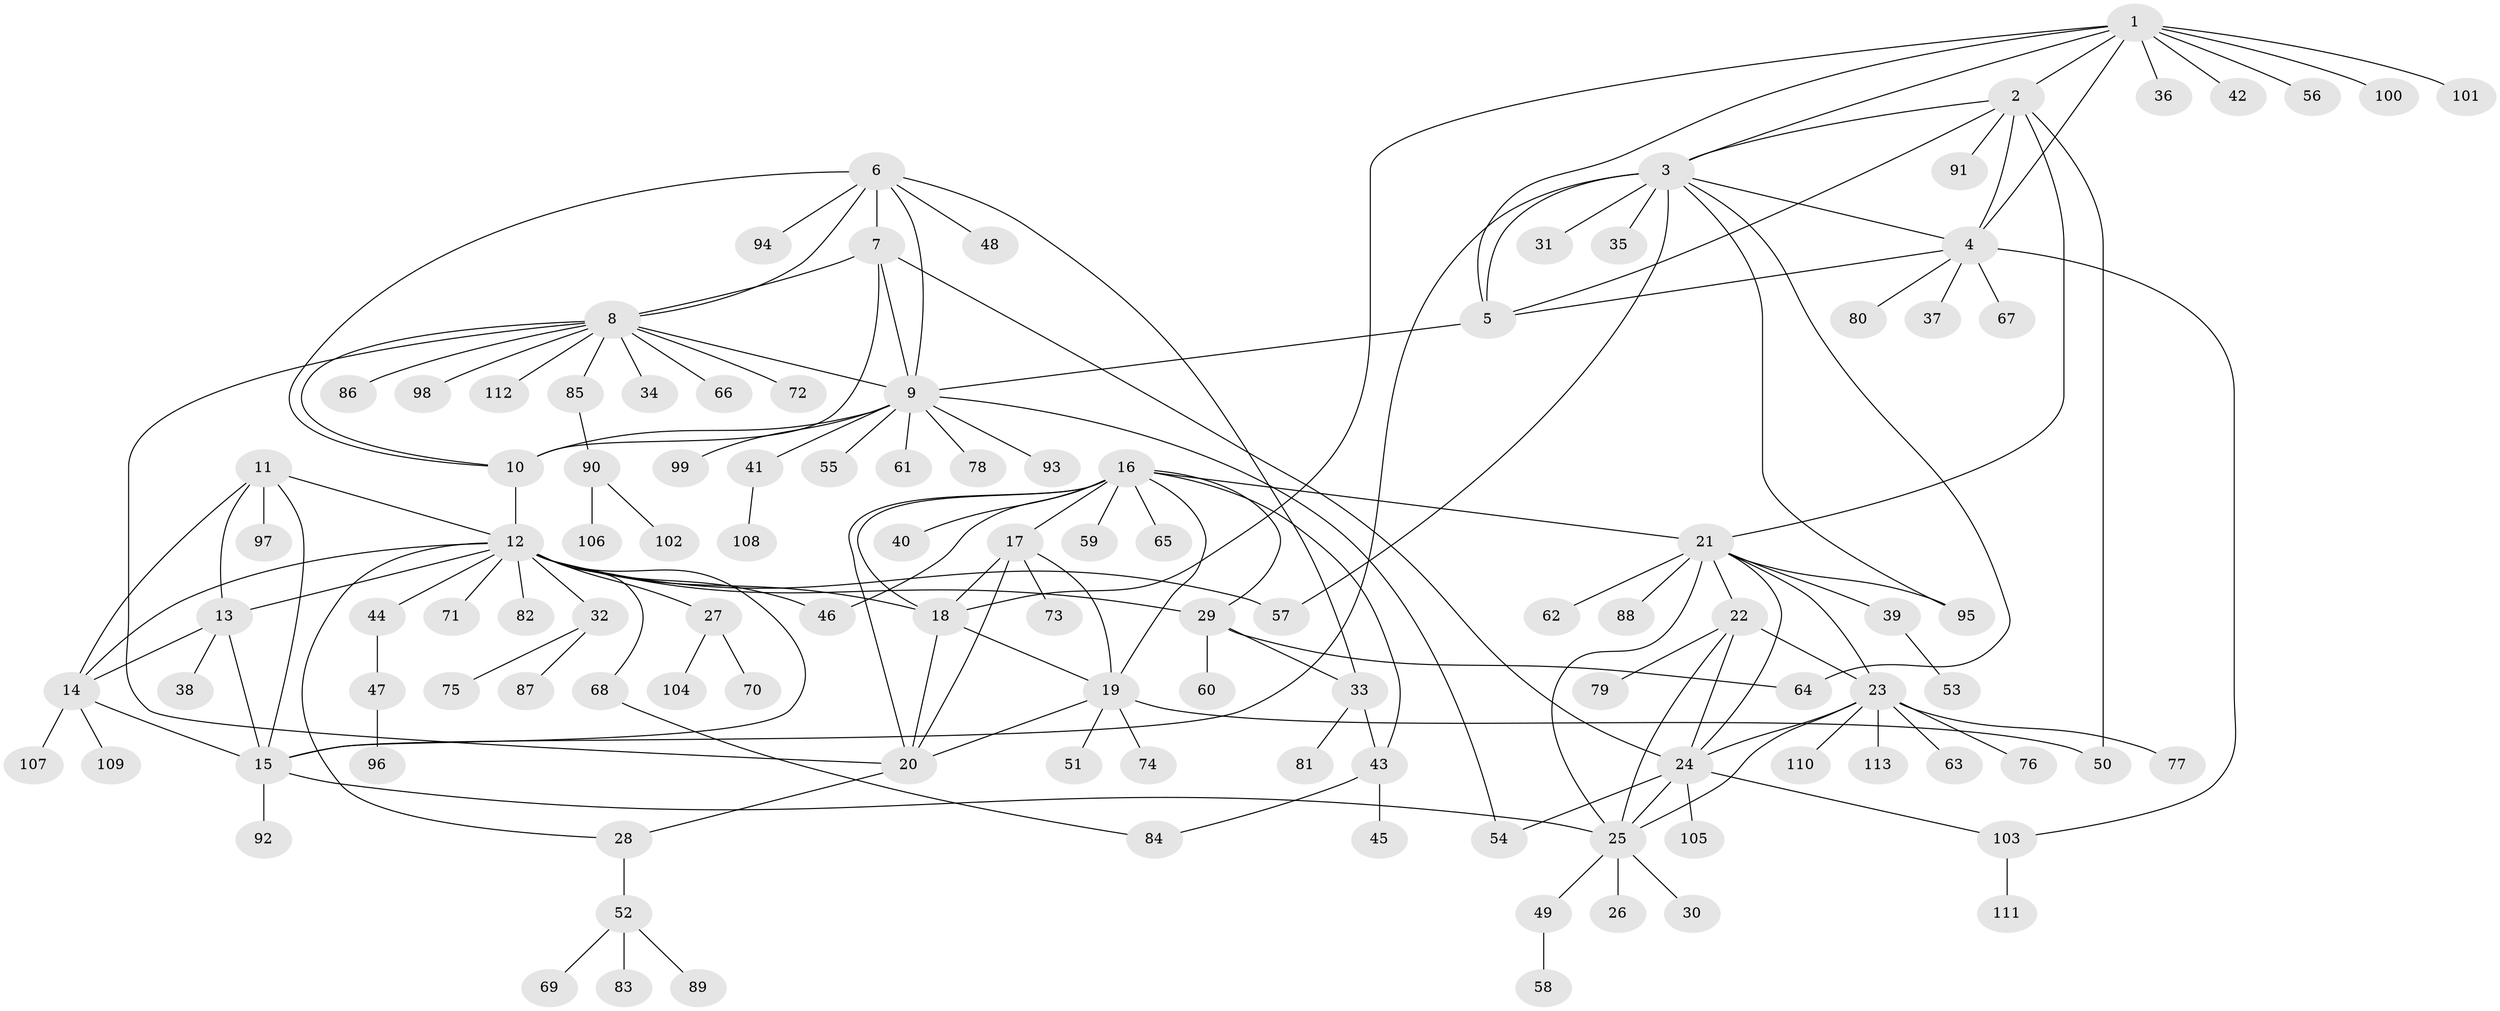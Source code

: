 // coarse degree distribution, {9: 0.04597701149425287, 15: 0.011494252873563218, 5: 0.034482758620689655, 14: 0.011494252873563218, 4: 0.04597701149425287, 10: 0.011494252873563218, 3: 0.06896551724137931, 16: 0.011494252873563218, 6: 0.011494252873563218, 7: 0.022988505747126436, 8: 0.022988505747126436, 1: 0.5517241379310345, 2: 0.14942528735632185}
// Generated by graph-tools (version 1.1) at 2025/42/03/06/25 10:42:10]
// undirected, 113 vertices, 160 edges
graph export_dot {
graph [start="1"]
  node [color=gray90,style=filled];
  1;
  2;
  3;
  4;
  5;
  6;
  7;
  8;
  9;
  10;
  11;
  12;
  13;
  14;
  15;
  16;
  17;
  18;
  19;
  20;
  21;
  22;
  23;
  24;
  25;
  26;
  27;
  28;
  29;
  30;
  31;
  32;
  33;
  34;
  35;
  36;
  37;
  38;
  39;
  40;
  41;
  42;
  43;
  44;
  45;
  46;
  47;
  48;
  49;
  50;
  51;
  52;
  53;
  54;
  55;
  56;
  57;
  58;
  59;
  60;
  61;
  62;
  63;
  64;
  65;
  66;
  67;
  68;
  69;
  70;
  71;
  72;
  73;
  74;
  75;
  76;
  77;
  78;
  79;
  80;
  81;
  82;
  83;
  84;
  85;
  86;
  87;
  88;
  89;
  90;
  91;
  92;
  93;
  94;
  95;
  96;
  97;
  98;
  99;
  100;
  101;
  102;
  103;
  104;
  105;
  106;
  107;
  108;
  109;
  110;
  111;
  112;
  113;
  1 -- 2;
  1 -- 3;
  1 -- 4;
  1 -- 5;
  1 -- 18;
  1 -- 36;
  1 -- 42;
  1 -- 56;
  1 -- 100;
  1 -- 101;
  2 -- 3;
  2 -- 4;
  2 -- 5;
  2 -- 21;
  2 -- 50;
  2 -- 91;
  3 -- 4;
  3 -- 5;
  3 -- 15;
  3 -- 31;
  3 -- 35;
  3 -- 57;
  3 -- 64;
  3 -- 95;
  4 -- 5;
  4 -- 37;
  4 -- 67;
  4 -- 80;
  4 -- 103;
  5 -- 9;
  6 -- 7;
  6 -- 8;
  6 -- 9;
  6 -- 10;
  6 -- 33;
  6 -- 48;
  6 -- 94;
  7 -- 8;
  7 -- 9;
  7 -- 10;
  7 -- 24;
  8 -- 9;
  8 -- 10;
  8 -- 20;
  8 -- 34;
  8 -- 66;
  8 -- 72;
  8 -- 85;
  8 -- 86;
  8 -- 98;
  8 -- 112;
  9 -- 10;
  9 -- 41;
  9 -- 54;
  9 -- 55;
  9 -- 61;
  9 -- 78;
  9 -- 93;
  9 -- 99;
  10 -- 12;
  11 -- 12;
  11 -- 13;
  11 -- 14;
  11 -- 15;
  11 -- 97;
  12 -- 13;
  12 -- 14;
  12 -- 15;
  12 -- 18;
  12 -- 27;
  12 -- 28;
  12 -- 29;
  12 -- 32;
  12 -- 44;
  12 -- 46;
  12 -- 57;
  12 -- 68;
  12 -- 71;
  12 -- 82;
  13 -- 14;
  13 -- 15;
  13 -- 38;
  14 -- 15;
  14 -- 107;
  14 -- 109;
  15 -- 25;
  15 -- 92;
  16 -- 17;
  16 -- 18;
  16 -- 19;
  16 -- 20;
  16 -- 21;
  16 -- 29;
  16 -- 40;
  16 -- 43;
  16 -- 46;
  16 -- 59;
  16 -- 65;
  17 -- 18;
  17 -- 19;
  17 -- 20;
  17 -- 73;
  18 -- 19;
  18 -- 20;
  19 -- 20;
  19 -- 50;
  19 -- 51;
  19 -- 74;
  20 -- 28;
  21 -- 22;
  21 -- 23;
  21 -- 24;
  21 -- 25;
  21 -- 39;
  21 -- 62;
  21 -- 88;
  21 -- 95;
  22 -- 23;
  22 -- 24;
  22 -- 25;
  22 -- 79;
  23 -- 24;
  23 -- 25;
  23 -- 63;
  23 -- 76;
  23 -- 77;
  23 -- 110;
  23 -- 113;
  24 -- 25;
  24 -- 54;
  24 -- 103;
  24 -- 105;
  25 -- 26;
  25 -- 30;
  25 -- 49;
  27 -- 70;
  27 -- 104;
  28 -- 52;
  29 -- 33;
  29 -- 60;
  29 -- 64;
  32 -- 75;
  32 -- 87;
  33 -- 43;
  33 -- 81;
  39 -- 53;
  41 -- 108;
  43 -- 45;
  43 -- 84;
  44 -- 47;
  47 -- 96;
  49 -- 58;
  52 -- 69;
  52 -- 83;
  52 -- 89;
  68 -- 84;
  85 -- 90;
  90 -- 102;
  90 -- 106;
  103 -- 111;
}

